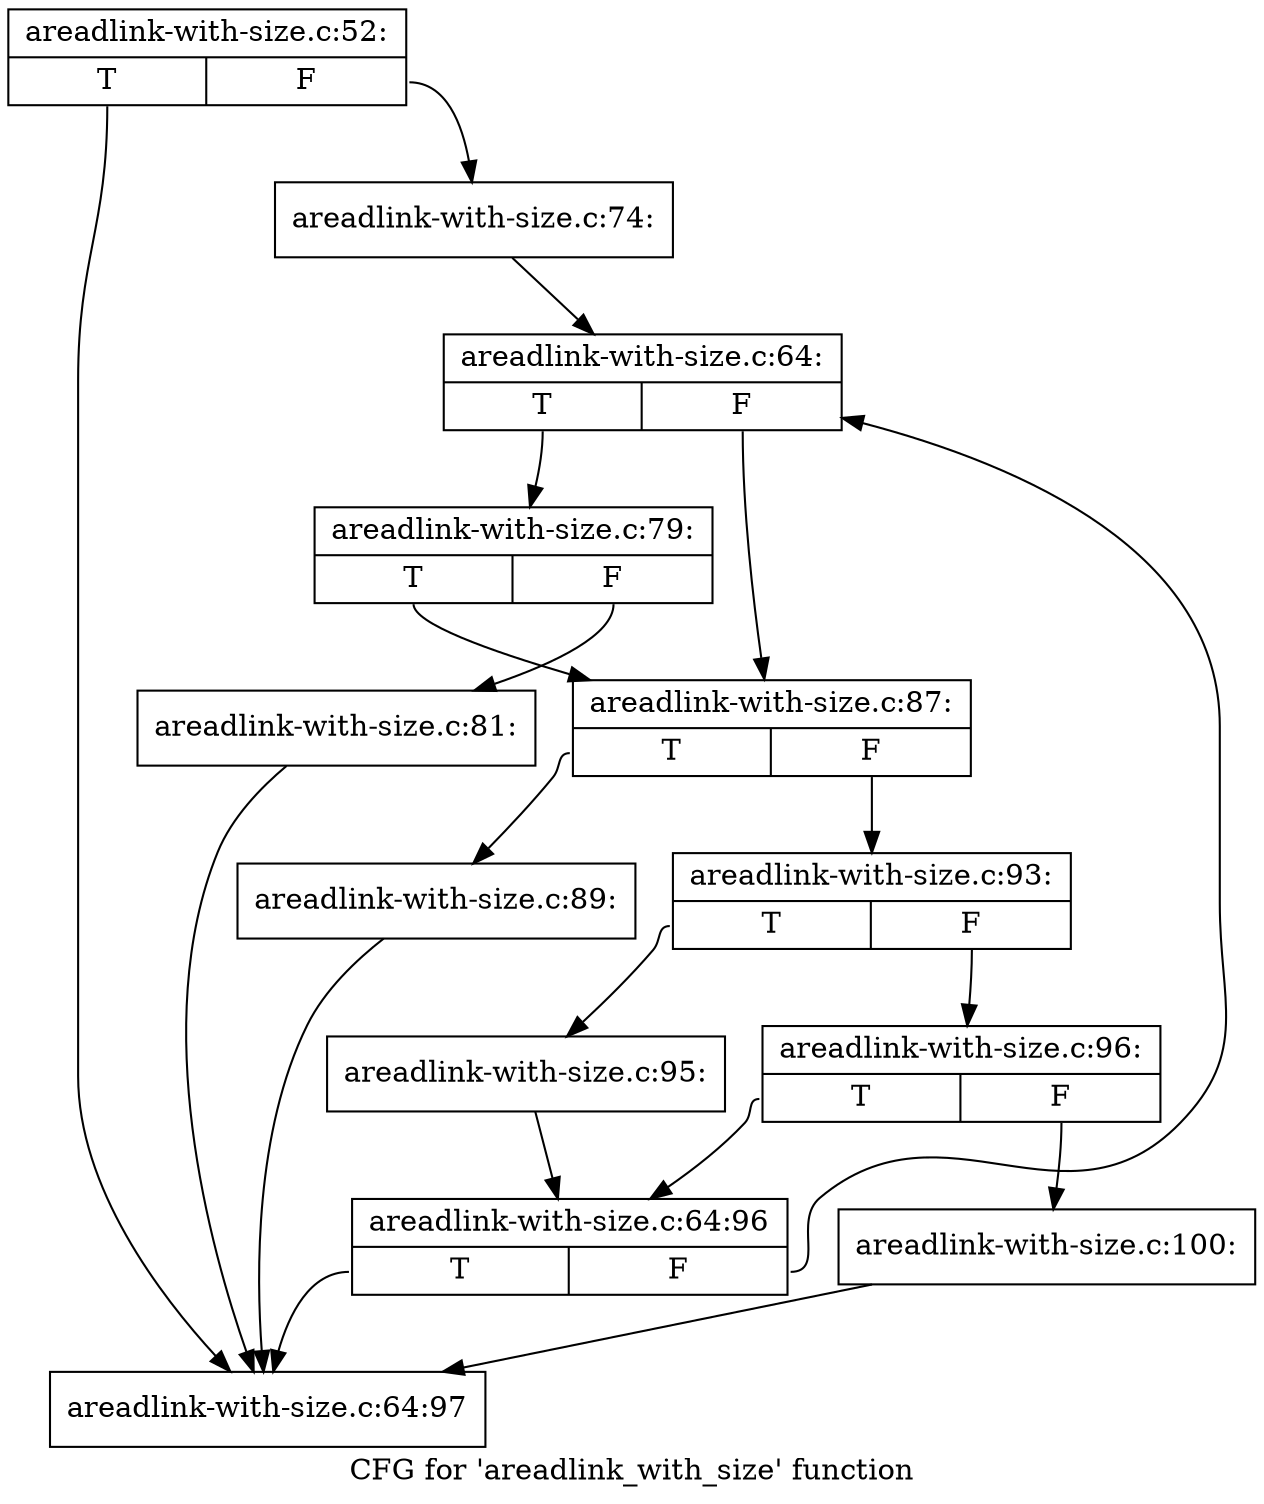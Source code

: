 digraph "CFG for 'areadlink_with_size' function" {
	label="CFG for 'areadlink_with_size' function";

	Node0xcb528c0 [shape=record,label="{areadlink-with-size.c:52:|{<s0>T|<s1>F}}"];
	Node0xcb528c0:s0 -> Node0xcd1f450;
	Node0xcb528c0:s1 -> Node0xcd1a640;
	Node0xcd1a640 [shape=record,label="{areadlink-with-size.c:74:}"];
	Node0xcd1a640 -> Node0xcd19e50;
	Node0xcd19e50 [shape=record,label="{areadlink-with-size.c:64:|{<s0>T|<s1>F}}"];
	Node0xcd19e50:s0 -> Node0xcd1b6c0;
	Node0xcd19e50:s1 -> Node0xcd1b670;
	Node0xcd1b6c0 [shape=record,label="{areadlink-with-size.c:79:|{<s0>T|<s1>F}}"];
	Node0xcd1b6c0:s0 -> Node0xcd1b670;
	Node0xcd1b6c0:s1 -> Node0xcd1b620;
	Node0xcd1b620 [shape=record,label="{areadlink-with-size.c:81:}"];
	Node0xcd1b620 -> Node0xcd1f450;
	Node0xcd1b670 [shape=record,label="{areadlink-with-size.c:87:|{<s0>T|<s1>F}}"];
	Node0xcd1b670:s0 -> Node0xcd1d050;
	Node0xcd1b670:s1 -> Node0xcd1d450;
	Node0xcd1d050 [shape=record,label="{areadlink-with-size.c:89:}"];
	Node0xcd1d050 -> Node0xcd1f450;
	Node0xcd1d450 [shape=record,label="{areadlink-with-size.c:93:|{<s0>T|<s1>F}}"];
	Node0xcd1d450:s0 -> Node0xcd1c690;
	Node0xcd1d450:s1 -> Node0xcd1c730;
	Node0xcd1c690 [shape=record,label="{areadlink-with-size.c:95:}"];
	Node0xcd1c690 -> Node0xcd1f990;
	Node0xcd1c730 [shape=record,label="{areadlink-with-size.c:96:|{<s0>T|<s1>F}}"];
	Node0xcd1c730:s0 -> Node0xcd1f990;
	Node0xcd1c730:s1 -> Node0xcd182b0;
	Node0xcd182b0 [shape=record,label="{areadlink-with-size.c:100:}"];
	Node0xcd182b0 -> Node0xcd1f450;
	Node0xcd1f990 [shape=record,label="{areadlink-with-size.c:64:96|{<s0>T|<s1>F}}"];
	Node0xcd1f990:s0 -> Node0xcd1f450;
	Node0xcd1f990:s1 -> Node0xcd19e50;
	Node0xcd1f450 [shape=record,label="{areadlink-with-size.c:64:97}"];
}
